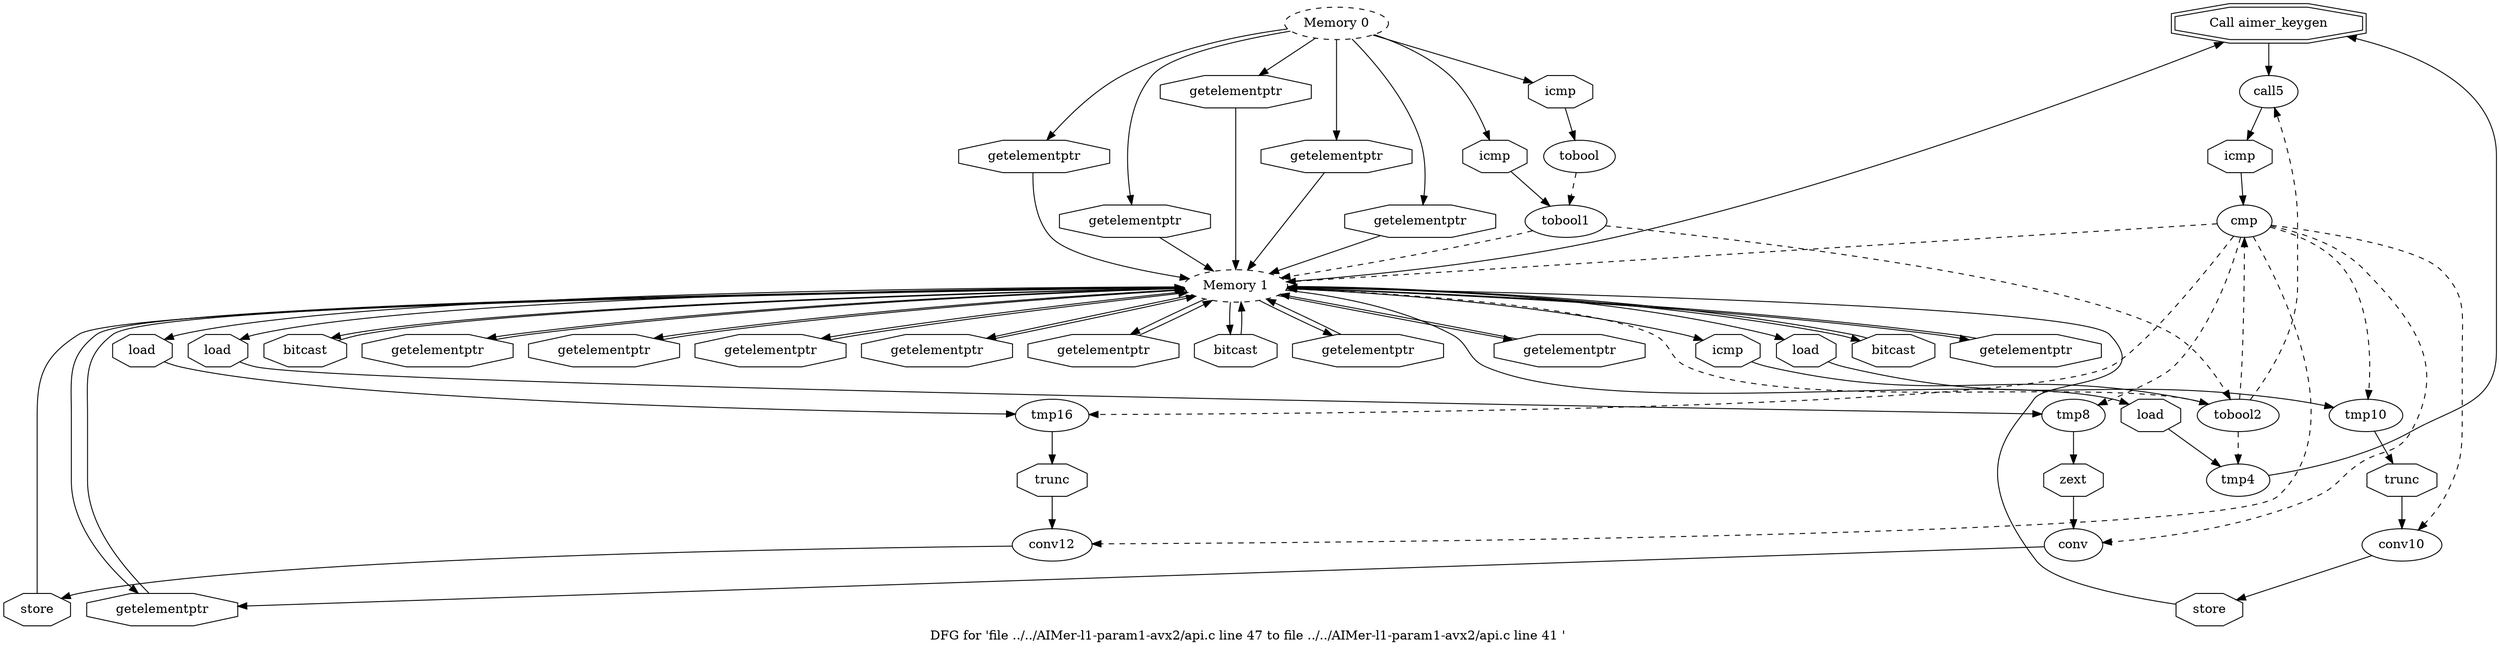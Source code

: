 digraph "DFG for 'file ../../AIMer-l1-param1-avx2/api.c line 47 to file ../../AIMer-l1-param1-avx2/api.c line 41 '  "{
label="DFG for 'file ../../AIMer-l1-param1-avx2/api.c line 47 to file ../../AIMer-l1-param1-avx2/api.c line 41 ' ";
node_442[shape=doubleoctagon,style=solid,label="Call aimer_keygen"]
node_441[shape=ellipse,style=solid,label="call5"]
"node_442"->"node_441"
node_449[shape=octagon,style=solid,label="icmp"]
"node_441"->"node_449"
node_440[shape=octagon,style=solid,label="load"]
node_439[shape=ellipse,style=solid,label="tmp4"]
"node_440"->"node_439"
"node_439"->"node_442"
node_438[shape=octagon,style=solid,label="getelementptr"]
node_459[shape=ellipse,style=dashed,label="Memory 1"]
"node_438"->"node_459"
node_437[shape=octagon,style=solid,label="icmp"]
node_436[shape=ellipse,style=solid,label="tobool2"]
"node_437"->"node_436"
"node_436"->"node_441" [style=dashed]
"node_436"->"node_439" [style=dashed]
node_448[shape=ellipse,style=solid,label="cmp"]
"node_436"->"node_448" [style=dashed]
"node_436"->"node_459" [style=dashed]
node_465[shape=octagon,style=solid,label="getelementptr"]
"node_465"->"node_459"
node_466[shape=octagon,style=solid,label="bitcast"]
"node_466"->"node_459"
node_467[shape=octagon,style=solid,label="getelementptr"]
"node_467"->"node_459"
node_468[shape=ellipse,style=solid,label="tmp16"]
node_471[shape=octagon,style=solid,label="trunc"]
"node_468"->"node_471"
node_469[shape=octagon,style=solid,label="load"]
"node_469"->"node_468"
node_470[shape=ellipse,style=solid,label="conv12"]
node_473[shape=octagon,style=solid,label="store"]
"node_470"->"node_473"
"node_471"->"node_470"
node_472[shape=octagon,style=solid,label="getelementptr"]
"node_472"->"node_459"
"node_473"->"node_459"
node_474[shape=octagon,style=solid,label="getelementptr"]
"node_474"->"node_459"
node_475[shape=octagon,style=solid,label="getelementptr"]
"node_475"->"node_459"
node_476[shape=octagon,style=solid,label="bitcast"]
"node_476"->"node_459"
node_477[shape=octagon,style=solid,label="getelementptr"]
"node_477"->"node_459"
node_478[shape=octagon,style=solid,label="getelementptr"]
"node_478"->"node_459"
node_479[shape=octagon,style=solid,label="getelementptr"]
"node_479"->"node_459"
node_480[shape=octagon,style=solid,label="bitcast"]
"node_480"->"node_459"
node_443[shape=ellipse,style=solid,label="tobool"]
node_446[shape=ellipse,style=solid,label="tobool1"]
"node_443"->"node_446" [style=dashed]
node_444[shape=octagon,style=solid,label="icmp"]
"node_444"->"node_443"
node_445[shape=ellipse,style=dashed,label="Memory 0"]
"node_445"->"node_472"
"node_445"->"node_474"
"node_445"->"node_477"
"node_445"->"node_444"
node_447[shape=octagon,style=solid,label="icmp"]
"node_445"->"node_447"
node_462[shape=octagon,style=solid,label="getelementptr"]
"node_445"->"node_462"
node_464[shape=octagon,style=solid,label="getelementptr"]
"node_445"->"node_464"
"node_446"->"node_436" [style=dashed]
"node_446"->"node_459" [style=dashed]
"node_447"->"node_446"
"node_448"->"node_468" [style=dashed]
"node_448"->"node_470" [style=dashed]
node_452[shape=ellipse,style=solid,label="tmp8"]
"node_448"->"node_452" [style=dashed]
node_454[shape=ellipse,style=solid,label="conv"]
"node_448"->"node_454" [style=dashed]
node_457[shape=ellipse,style=solid,label="tmp10"]
"node_448"->"node_457" [style=dashed]
"node_448"->"node_459" [style=dashed]
node_460[shape=ellipse,style=solid,label="conv10"]
"node_448"->"node_460" [style=dashed]
"node_449"->"node_448"
node_450[shape=octagon,style=solid,label="getelementptr"]
"node_450"->"node_459"
node_451[shape=octagon,style=solid,label="getelementptr"]
"node_451"->"node_459"
node_455[shape=octagon,style=solid,label="zext"]
"node_452"->"node_455"
node_453[shape=octagon,style=solid,label="load"]
"node_453"->"node_452"
"node_454"->"node_478"
"node_455"->"node_454"
node_456[shape=octagon,style=solid,label="getelementptr"]
"node_456"->"node_459"
node_461[shape=octagon,style=solid,label="trunc"]
"node_457"->"node_461"
node_458[shape=octagon,style=solid,label="load"]
"node_458"->"node_457"
"node_459"->"node_442"
"node_459"->"node_440"
"node_459"->"node_438"
"node_459"->"node_437"
"node_459"->"node_465"
"node_459"->"node_466"
"node_459"->"node_467"
"node_459"->"node_469"
"node_459"->"node_475"
"node_459"->"node_476"
"node_459"->"node_478"
"node_459"->"node_479"
"node_459"->"node_480"
"node_459"->"node_450"
"node_459"->"node_451"
"node_459"->"node_453"
"node_459"->"node_456"
"node_459"->"node_458"
node_463[shape=octagon,style=solid,label="store"]
"node_460"->"node_463"
"node_461"->"node_460"
"node_462"->"node_459"
"node_463"->"node_459"
"node_464"->"node_459"
}

